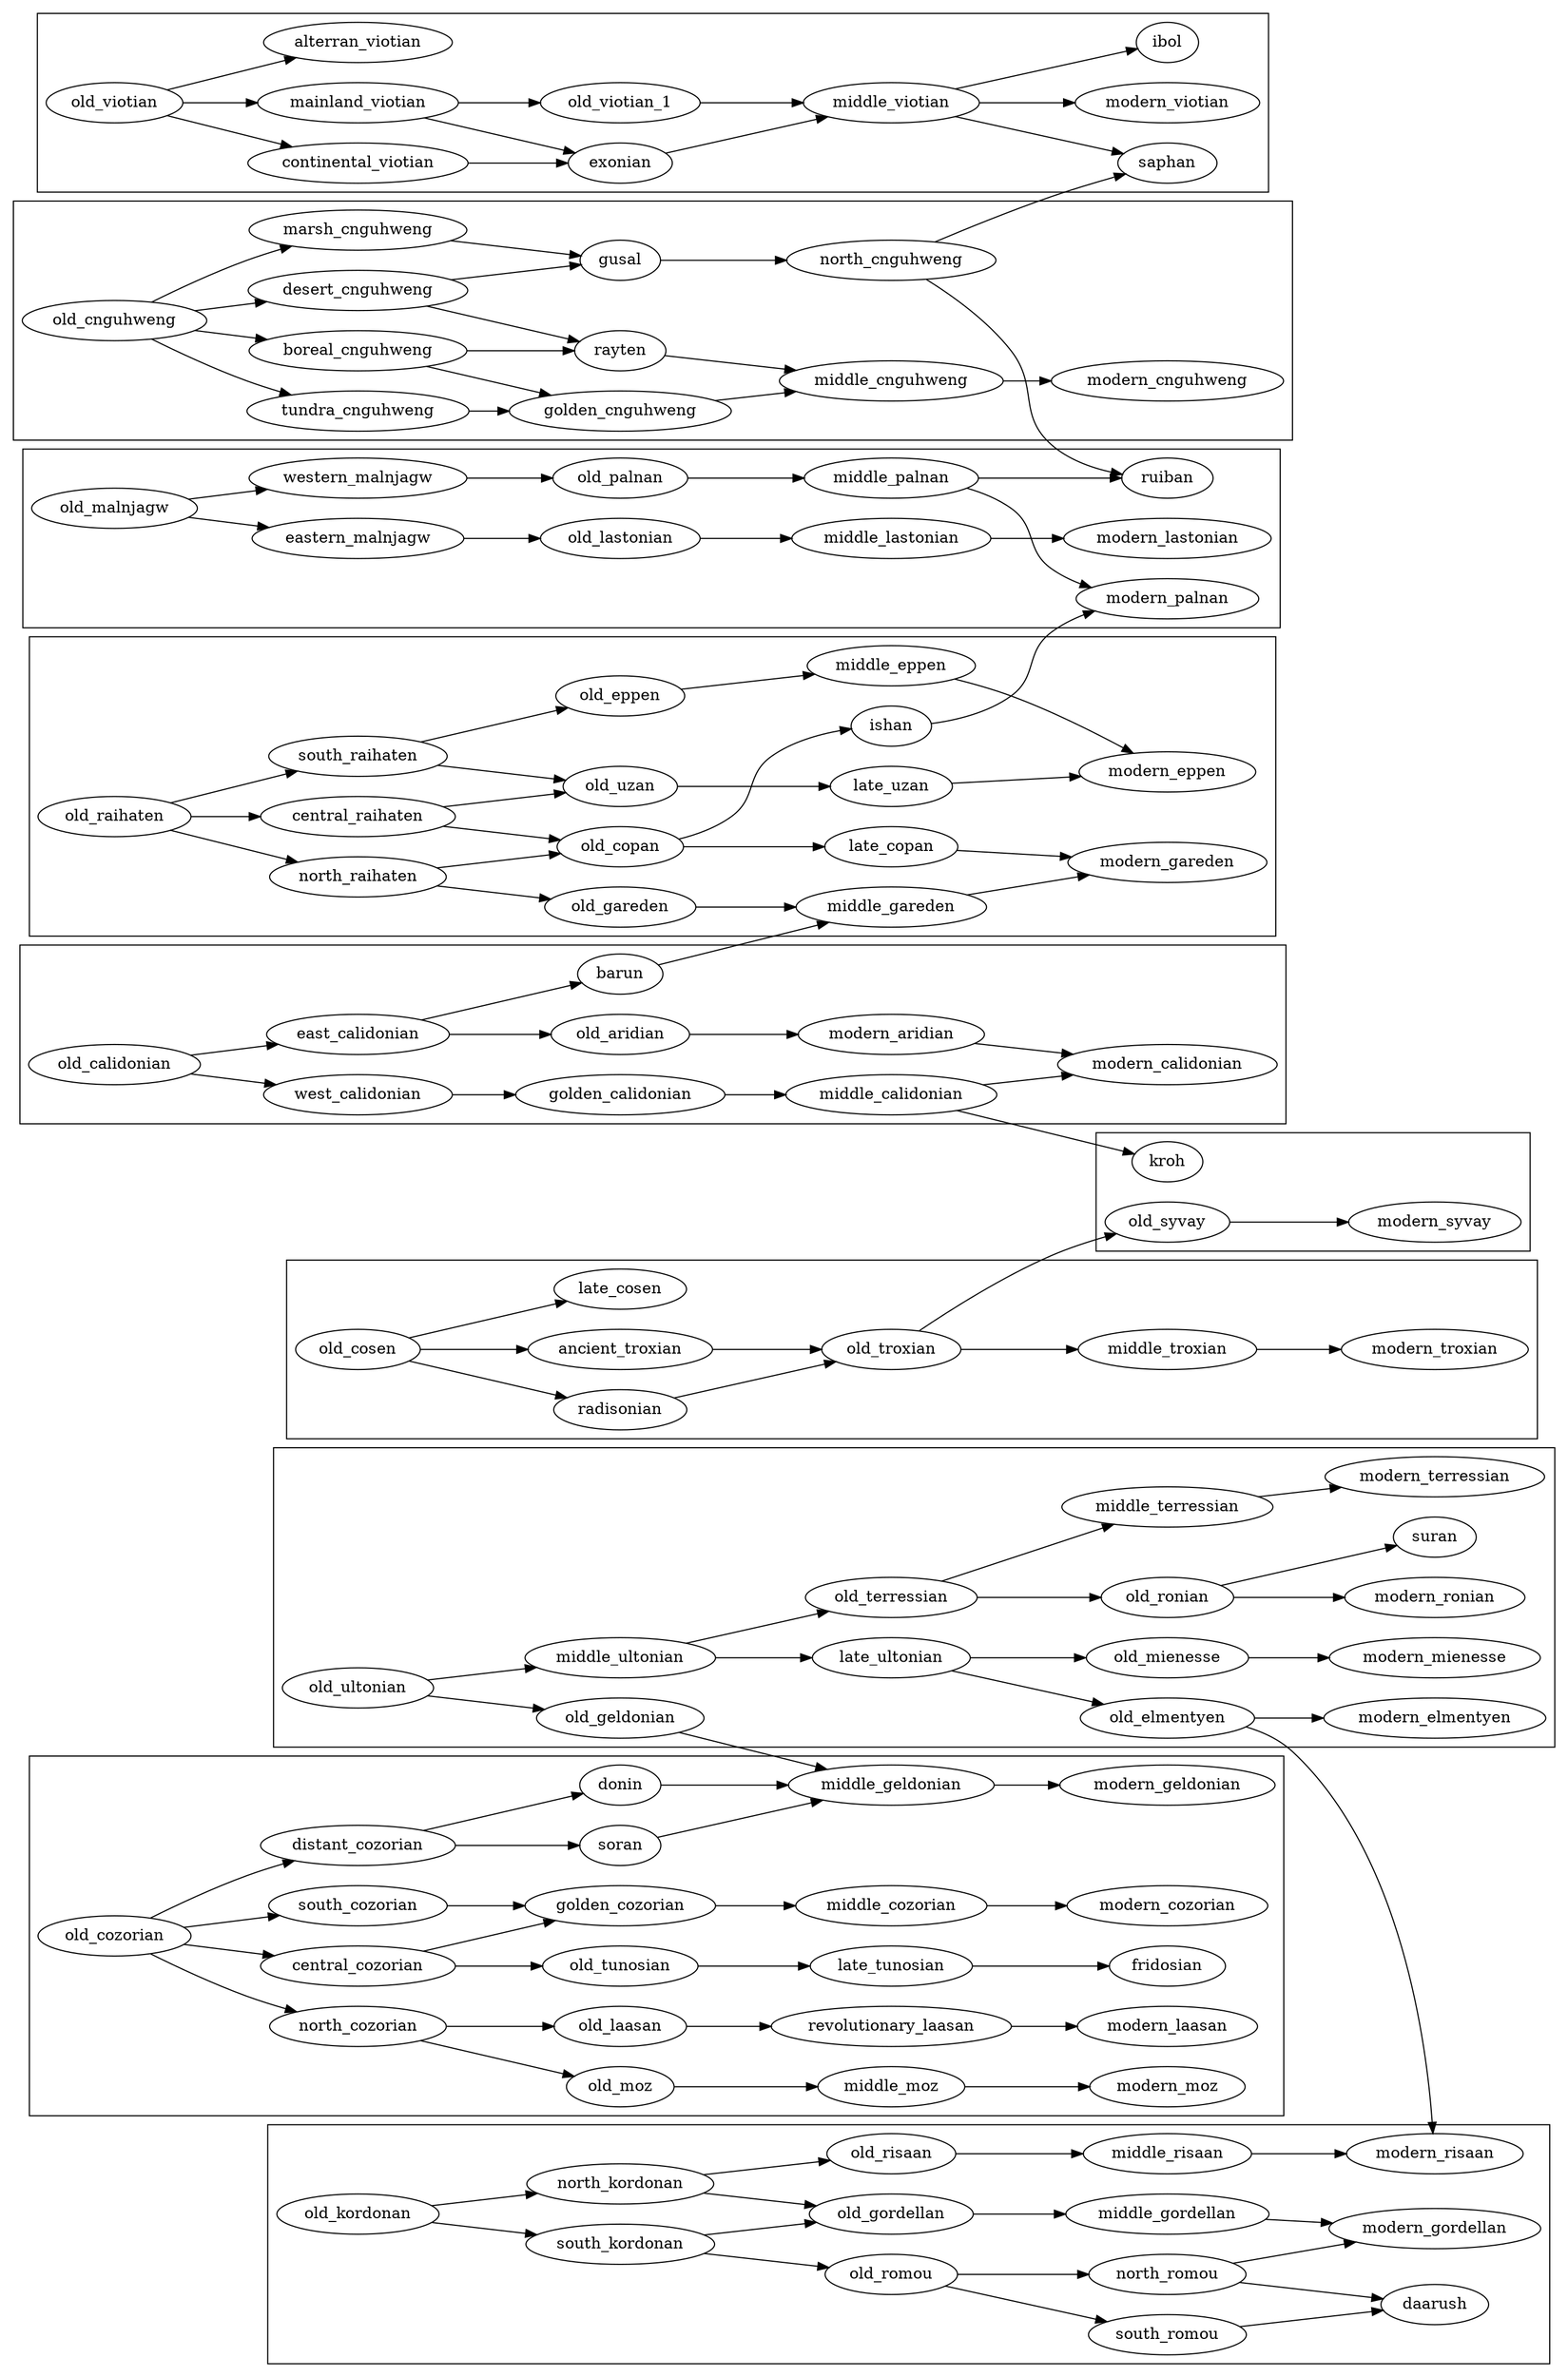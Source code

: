 digraph history {
rankdir="LR"


subgraph cluster_red {
    old_ultonian -> old_geldonian
    old_ultonian -> middle_ultonian -> old_terressian -> old_ronian -> suran
                old_ronian -> modern_ronian
            old_terressian -> middle_terressian -> modern_terressian
        middle_ultonian -> late_ultonian -> old_mienesse -> modern_mienesse
            late_ultonian -> old_elmentyen -> modern_elmentyen
}


subgraph cluster_brown {
    old_kordonan -> north_kordonan -> old_risaan -> middle_risaan -> modern_risaan
        north_kordonan -> old_gordellan -> middle_gordellan -> modern_gordellan
    old_kordonan -> south_kordonan -> old_gordellan
        south_kordonan -> old_romou -> north_romou -> modern_gordellan
                north_romou -> daarush
            old_romou -> south_romou -> daarush
}


subgraph cluster_turquoise {
    old_viotian -> continental_viotian -> exonian -> middle_viotian -> ibol
    old_viotian -> mainland_viotian -> exonian
        mainland_viotian -> old_viotian_1 -> middle_viotian -> modern_viotian
                middle_viotian -> saphan
    old_viotian -> alterran_viotian
}


subgraph cluster_lilac {
    old_cosen -> ancient_troxian -> old_troxian -> middle_troxian -> modern_troxian
    old_cosen -> radisonian -> old_troxian
    old_cosen -> late_cosen
}


subgraph cluster_violet {
    old_cozorian -> distant_cozorian -> soran -> middle_geldonian
        distant_cozorian -> donin -> middle_geldonian
                middle_geldonian -> modern_geldonian
    old_cozorian -> north_cozorian -> old_laasan -> revolutionary_laasan -> modern_laasan
        north_cozorian -> old_moz -> middle_moz -> modern_moz
    old_cozorian -> central_cozorian -> old_tunosian -> late_tunosian -> fridosian
        central_cozorian -> golden_cozorian
    old_cozorian -> south_cozorian -> golden_cozorian -> middle_cozorian -> modern_cozorian
}


subgraph cluster_carrot {
    old_calidonian -> west_calidonian -> golden_calidonian -> middle_calidonian -> modern_calidonian
    old_calidonian -> east_calidonian -> old_aridian -> modern_aridian -> modern_calidonian
        east_calidonian -> barun
}


subgraph cluster_purple {
    old_raihaten -> north_raihaten -> old_gareden -> middle_gareden -> modern_gareden
        north_raihaten -> old_copan -> late_copan -> modern_gareden
            old_copan -> ishan
    old_raihaten -> central_raihaten -> old_copan
        central_raihaten -> old_uzan -> late_uzan -> modern_eppen
    old_raihaten -> south_raihaten -> old_uzan
        south_raihaten -> old_eppen -> middle_eppen -> modern_eppen
}


subgraph cluster_deep_lilac {
    old_malnjagw -> western_malnjagw -> old_palnan -> middle_palnan -> modern_palnan
                middle_palnan -> ruiban
    old_malnjagw -> eastern_malnjagw -> old_lastonian -> middle_lastonian -> modern_lastonian
}

// -> ancient_ old_ middle_ modern_ late_
//north_ south_ central_
//golden_

subgraph cluster_white {
    old_cnguhweng -> tundra_cnguhweng -> golden_cnguhweng -> middle_cnguhweng -> modern_cnguhweng
    old_cnguhweng -> boreal_cnguhweng -> golden_cnguhweng
        boreal_cnguhweng -> rayten -> middle_cnguhweng
    old_cnguhweng -> desert_cnguhweng -> rayten
        desert_cnguhweng -> gusal -> north_cnguhweng
    old_cnguhweng -> marsh_cnguhweng -> gusal
}


subgraph cluster_light_green {
    old_syvay -> modern_syvay
    kroh
}


// cross branches links
old_geldonian -> middle_geldonian
old_elmentyen -> modern_risaan
old_troxian -> old_syvay
middle_calidonian -> kroh
barun -> middle_gareden
ishan -> modern_palnan
north_cnguhweng -> ruiban
north_cnguhweng -> saphan
}
